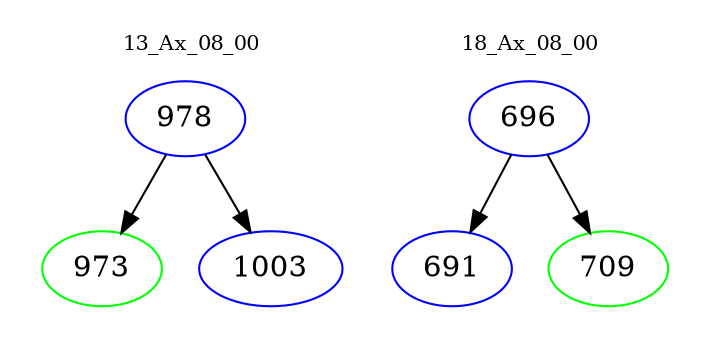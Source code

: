 digraph{
subgraph cluster_0 {
color = white
label = "13_Ax_08_00";
fontsize=10;
T0_978 [label="978", color="blue"]
T0_978 -> T0_973 [color="black"]
T0_973 [label="973", color="green"]
T0_978 -> T0_1003 [color="black"]
T0_1003 [label="1003", color="blue"]
}
subgraph cluster_1 {
color = white
label = "18_Ax_08_00";
fontsize=10;
T1_696 [label="696", color="blue"]
T1_696 -> T1_691 [color="black"]
T1_691 [label="691", color="blue"]
T1_696 -> T1_709 [color="black"]
T1_709 [label="709", color="green"]
}
}
